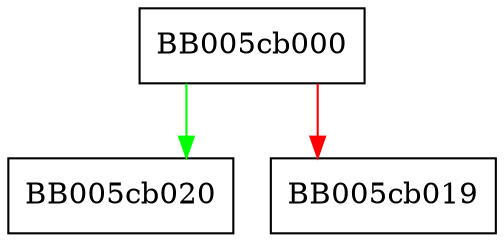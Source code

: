 digraph EVP_KEYMGMT_settable_params {
  node [shape="box"];
  graph [splines=ortho];
  BB005cb000 -> BB005cb020 [color="green"];
  BB005cb000 -> BB005cb019 [color="red"];
}